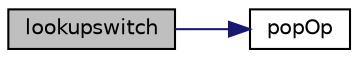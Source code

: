 digraph "lookupswitch"
{
 // INTERACTIVE_SVG=YES
  edge [fontname="Helvetica",fontsize="10",labelfontname="Helvetica",labelfontsize="10"];
  node [fontname="Helvetica",fontsize="10",shape=record];
  rankdir="LR";
  Node3320 [label="lookupswitch",height=0.2,width=0.4,color="black", fillcolor="grey75", style="filled", fontcolor="black"];
  Node3320 -> Node3321 [color="midnightblue",fontsize="10",style="solid"];
  Node3321 [label="popOp",height=0.2,width=0.4,color="black", fillcolor="white", style="filled",URL="$frame_8c.html#a3670f378856724ca85ced056e6bfc5c4"];
}
